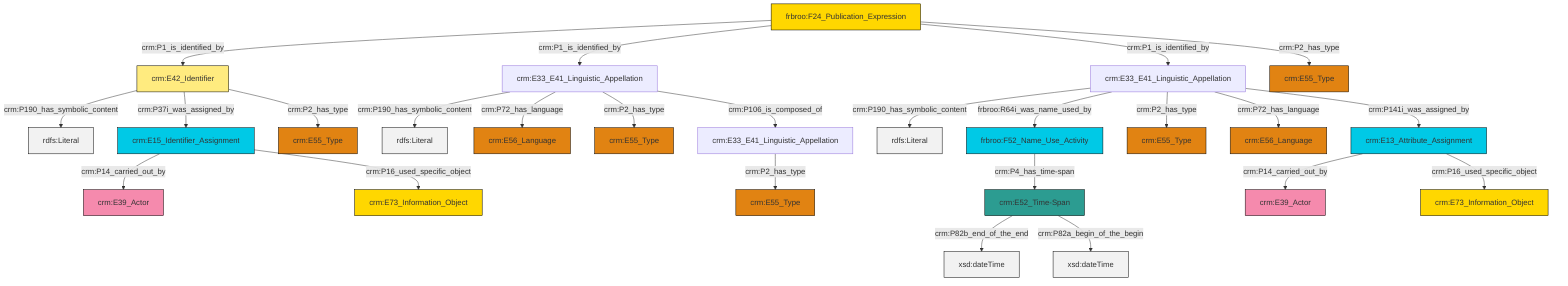 graph TD
classDef Literal fill:#f2f2f2,stroke:#000000;
classDef CRM_Entity fill:#FFFFFF,stroke:#000000;
classDef Temporal_Entity fill:#00C9E6, stroke:#000000;
classDef Type fill:#E18312, stroke:#000000;
classDef Time-Span fill:#2C9C91, stroke:#000000;
classDef Appellation fill:#FFEB7F, stroke:#000000;
classDef Place fill:#008836, stroke:#000000;
classDef Persistent_Item fill:#B266B2, stroke:#000000;
classDef Conceptual_Object fill:#FFD700, stroke:#000000;
classDef Physical_Thing fill:#D2B48C, stroke:#000000;
classDef Actor fill:#f58aad, stroke:#000000;
classDef PC_Classes fill:#4ce600, stroke:#000000;
classDef Multi fill:#cccccc,stroke:#000000;

2["crm:E33_E41_Linguistic_Appellation"]:::Default -->|crm:P2_has_type| 3["crm:E55_Type"]:::Type
6["crm:E33_E41_Linguistic_Appellation"]:::Default -->|crm:P190_has_symbolic_content| 7[rdfs:Literal]:::Literal
8["crm:E42_Identifier"]:::Appellation -->|crm:P190_has_symbolic_content| 9[rdfs:Literal]:::Literal
10["frbroo:F24_Publication_Expression"]:::Conceptual_Object -->|crm:P1_is_identified_by| 8["crm:E42_Identifier"]:::Appellation
10["frbroo:F24_Publication_Expression"]:::Conceptual_Object -->|crm:P1_is_identified_by| 0["crm:E33_E41_Linguistic_Appellation"]:::Default
0["crm:E33_E41_Linguistic_Appellation"]:::Default -->|crm:P190_has_symbolic_content| 18[rdfs:Literal]:::Literal
8["crm:E42_Identifier"]:::Appellation -->|crm:P37i_was_assigned_by| 22["crm:E15_Identifier_Assignment"]:::Temporal_Entity
0["crm:E33_E41_Linguistic_Appellation"]:::Default -->|crm:P72_has_language| 23["crm:E56_Language"]:::Type
22["crm:E15_Identifier_Assignment"]:::Temporal_Entity -->|crm:P14_carried_out_by| 28["crm:E39_Actor"]:::Actor
6["crm:E33_E41_Linguistic_Appellation"]:::Default -->|frbroo:R64i_was_name_used_by| 4["frbroo:F52_Name_Use_Activity"]:::Temporal_Entity
22["crm:E15_Identifier_Assignment"]:::Temporal_Entity -->|crm:P16_used_specific_object| 15["crm:E73_Information_Object"]:::Conceptual_Object
4["frbroo:F52_Name_Use_Activity"]:::Temporal_Entity -->|crm:P4_has_time-span| 33["crm:E52_Time-Span"]:::Time-Span
8["crm:E42_Identifier"]:::Appellation -->|crm:P2_has_type| 24["crm:E55_Type"]:::Type
10["frbroo:F24_Publication_Expression"]:::Conceptual_Object -->|crm:P1_is_identified_by| 6["crm:E33_E41_Linguistic_Appellation"]:::Default
33["crm:E52_Time-Span"]:::Time-Span -->|crm:P82b_end_of_the_end| 37[xsd:dateTime]:::Literal
38["crm:E13_Attribute_Assignment"]:::Temporal_Entity -->|crm:P14_carried_out_by| 35["crm:E39_Actor"]:::Actor
6["crm:E33_E41_Linguistic_Appellation"]:::Default -->|crm:P2_has_type| 39["crm:E55_Type"]:::Type
6["crm:E33_E41_Linguistic_Appellation"]:::Default -->|crm:P72_has_language| 13["crm:E56_Language"]:::Type
10["frbroo:F24_Publication_Expression"]:::Conceptual_Object -->|crm:P2_has_type| 31["crm:E55_Type"]:::Type
6["crm:E33_E41_Linguistic_Appellation"]:::Default -->|crm:P141i_was_assigned_by| 38["crm:E13_Attribute_Assignment"]:::Temporal_Entity
0["crm:E33_E41_Linguistic_Appellation"]:::Default -->|crm:P2_has_type| 20["crm:E55_Type"]:::Type
33["crm:E52_Time-Span"]:::Time-Span -->|crm:P82a_begin_of_the_begin| 45[xsd:dateTime]:::Literal
38["crm:E13_Attribute_Assignment"]:::Temporal_Entity -->|crm:P16_used_specific_object| 11["crm:E73_Information_Object"]:::Conceptual_Object
0["crm:E33_E41_Linguistic_Appellation"]:::Default -->|crm:P106_is_composed_of| 2["crm:E33_E41_Linguistic_Appellation"]:::Default